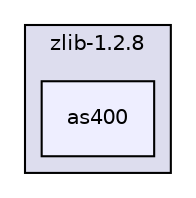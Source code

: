 digraph "zlib/zlib-1.2.8/as400" {
  compound=true
  node [ fontsize="10", fontname="Helvetica"];
  edge [ labelfontsize="10", labelfontname="Helvetica"];
  subgraph clusterdir_ee608a8abb8a8878bf325fc634e1cabc {
    graph [ bgcolor="#ddddee", pencolor="black", label="zlib-1.2.8" fontname="Helvetica", fontsize="10", URL="dir_ee608a8abb8a8878bf325fc634e1cabc.html"]
  dir_543f1c961eafcb90781ead70bbcee8ad [shape=box, label="as400", style="filled", fillcolor="#eeeeff", pencolor="black", URL="dir_543f1c961eafcb90781ead70bbcee8ad.html"];
  }
}
